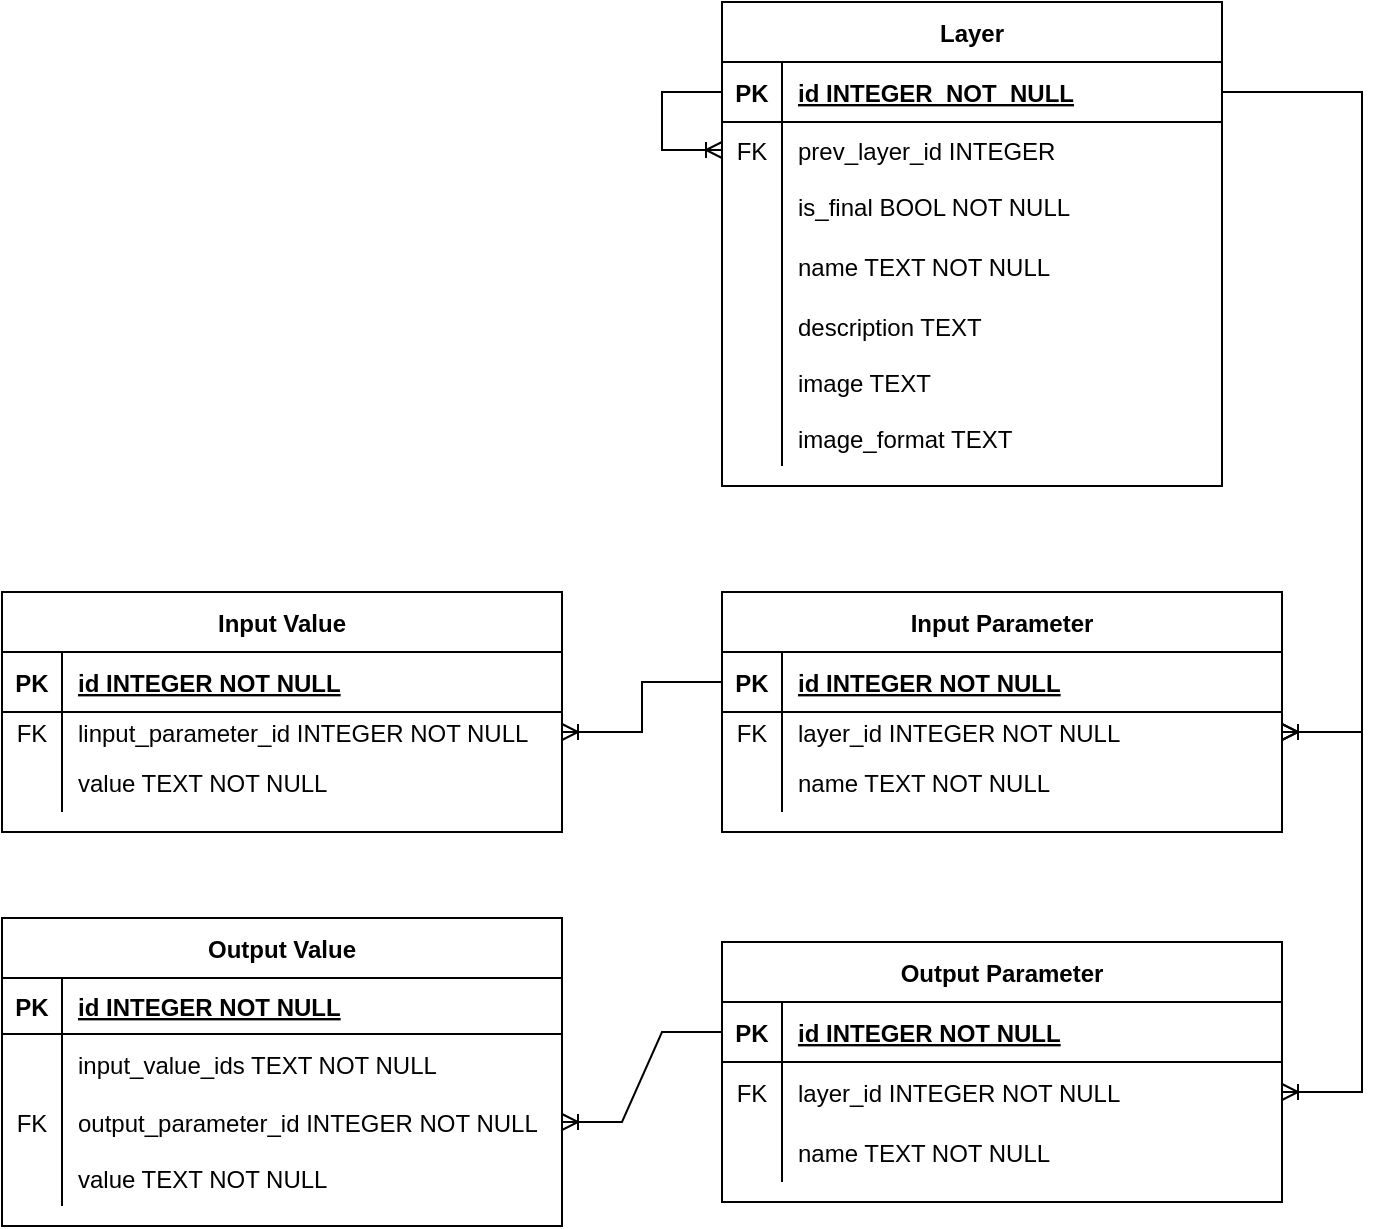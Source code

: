 <mxfile version="24.4.0" type="device">
  <diagram id="R2lEEEUBdFMjLlhIrx00" name="Page-1">
    <mxGraphModel dx="1436" dy="702" grid="1" gridSize="10" guides="1" tooltips="1" connect="1" arrows="1" fold="1" page="0" pageScale="1" pageWidth="850" pageHeight="1100" math="0" shadow="0" extFonts="Permanent Marker^https://fonts.googleapis.com/css?family=Permanent+Marker">
      <root>
        <mxCell id="0" />
        <mxCell id="1" parent="0" />
        <mxCell id="C-vyLk0tnHw3VtMMgP7b-2" value="Layer" style="shape=table;startSize=30;container=1;collapsible=1;childLayout=tableLayout;fixedRows=1;rowLines=0;fontStyle=1;align=center;resizeLast=1;" parent="1" vertex="1">
          <mxGeometry x="350" y="90" width="250" height="242" as="geometry" />
        </mxCell>
        <mxCell id="C-vyLk0tnHw3VtMMgP7b-3" value="" style="shape=partialRectangle;collapsible=0;dropTarget=0;pointerEvents=0;fillColor=none;points=[[0,0.5],[1,0.5]];portConstraint=eastwest;top=0;left=0;right=0;bottom=0;" parent="C-vyLk0tnHw3VtMMgP7b-2" vertex="1">
          <mxGeometry y="30" width="250" height="30" as="geometry" />
        </mxCell>
        <mxCell id="C-vyLk0tnHw3VtMMgP7b-4" value="PK" style="shape=partialRectangle;overflow=hidden;connectable=0;fillColor=none;top=0;left=0;bottom=1;right=0;fontStyle=1;" parent="C-vyLk0tnHw3VtMMgP7b-3" vertex="1">
          <mxGeometry width="30" height="30" as="geometry">
            <mxRectangle width="30" height="30" as="alternateBounds" />
          </mxGeometry>
        </mxCell>
        <mxCell id="C-vyLk0tnHw3VtMMgP7b-5" value="id INTEGER_NOT_NULL" style="shape=partialRectangle;overflow=hidden;connectable=0;fillColor=none;top=0;left=0;bottom=1;right=0;align=left;spacingLeft=6;fontStyle=5;" parent="C-vyLk0tnHw3VtMMgP7b-3" vertex="1">
          <mxGeometry x="30" width="220" height="30" as="geometry">
            <mxRectangle width="220" height="30" as="alternateBounds" />
          </mxGeometry>
        </mxCell>
        <mxCell id="FL3uYvJJfWLQ0G8xCxaV-7" style="shape=partialRectangle;collapsible=0;dropTarget=0;pointerEvents=0;fillColor=none;points=[[0,0.5],[1,0.5]];portConstraint=eastwest;top=0;left=0;right=0;bottom=0;" parent="C-vyLk0tnHw3VtMMgP7b-2" vertex="1">
          <mxGeometry y="60" width="250" height="28" as="geometry" />
        </mxCell>
        <mxCell id="FL3uYvJJfWLQ0G8xCxaV-8" value="FK" style="shape=partialRectangle;overflow=hidden;connectable=0;fillColor=none;top=0;left=0;bottom=0;right=0;" parent="FL3uYvJJfWLQ0G8xCxaV-7" vertex="1">
          <mxGeometry width="30" height="28" as="geometry">
            <mxRectangle width="30" height="28" as="alternateBounds" />
          </mxGeometry>
        </mxCell>
        <mxCell id="FL3uYvJJfWLQ0G8xCxaV-9" value="prev_layer_id INTEGER" style="shape=partialRectangle;overflow=hidden;connectable=0;fillColor=none;top=0;left=0;bottom=0;right=0;align=left;spacingLeft=6;" parent="FL3uYvJJfWLQ0G8xCxaV-7" vertex="1">
          <mxGeometry x="30" width="220" height="28" as="geometry">
            <mxRectangle width="220" height="28" as="alternateBounds" />
          </mxGeometry>
        </mxCell>
        <mxCell id="fy8CzSebSyenJC3t3tuV-1" style="shape=partialRectangle;collapsible=0;dropTarget=0;pointerEvents=0;fillColor=none;points=[[0,0.5],[1,0.5]];portConstraint=eastwest;top=0;left=0;right=0;bottom=0;" parent="C-vyLk0tnHw3VtMMgP7b-2" vertex="1">
          <mxGeometry y="88" width="250" height="28" as="geometry" />
        </mxCell>
        <mxCell id="fy8CzSebSyenJC3t3tuV-2" style="shape=partialRectangle;overflow=hidden;connectable=0;fillColor=none;top=0;left=0;bottom=0;right=0;" parent="fy8CzSebSyenJC3t3tuV-1" vertex="1">
          <mxGeometry width="30" height="28" as="geometry">
            <mxRectangle width="30" height="28" as="alternateBounds" />
          </mxGeometry>
        </mxCell>
        <mxCell id="fy8CzSebSyenJC3t3tuV-3" value="is_final BOOL NOT NULL" style="shape=partialRectangle;overflow=hidden;connectable=0;fillColor=none;top=0;left=0;bottom=0;right=0;align=left;spacingLeft=6;" parent="fy8CzSebSyenJC3t3tuV-1" vertex="1">
          <mxGeometry x="30" width="220" height="28" as="geometry">
            <mxRectangle width="220" height="28" as="alternateBounds" />
          </mxGeometry>
        </mxCell>
        <mxCell id="x0uTYveQFu0ZVr7eaDas-1" style="shape=partialRectangle;collapsible=0;dropTarget=0;pointerEvents=0;fillColor=none;points=[[0,0.5],[1,0.5]];portConstraint=eastwest;top=0;left=0;right=0;bottom=0;" parent="C-vyLk0tnHw3VtMMgP7b-2" vertex="1">
          <mxGeometry y="116" width="250" height="32" as="geometry" />
        </mxCell>
        <mxCell id="x0uTYveQFu0ZVr7eaDas-2" style="shape=partialRectangle;overflow=hidden;connectable=0;fillColor=none;top=0;left=0;bottom=0;right=0;" parent="x0uTYveQFu0ZVr7eaDas-1" vertex="1">
          <mxGeometry width="30" height="32" as="geometry">
            <mxRectangle width="30" height="32" as="alternateBounds" />
          </mxGeometry>
        </mxCell>
        <mxCell id="x0uTYveQFu0ZVr7eaDas-3" value="name TEXT NOT NULL" style="shape=partialRectangle;overflow=hidden;connectable=0;fillColor=none;top=0;left=0;bottom=0;right=0;align=left;spacingLeft=6;" parent="x0uTYveQFu0ZVr7eaDas-1" vertex="1">
          <mxGeometry x="30" width="220" height="32" as="geometry">
            <mxRectangle width="220" height="32" as="alternateBounds" />
          </mxGeometry>
        </mxCell>
        <mxCell id="h7h3G8Fw1GW6aoslJNmh-8" style="shape=partialRectangle;collapsible=0;dropTarget=0;pointerEvents=0;fillColor=none;points=[[0,0.5],[1,0.5]];portConstraint=eastwest;top=0;left=0;right=0;bottom=0;" parent="C-vyLk0tnHw3VtMMgP7b-2" vertex="1">
          <mxGeometry y="148" width="250" height="28" as="geometry" />
        </mxCell>
        <mxCell id="h7h3G8Fw1GW6aoslJNmh-9" style="shape=partialRectangle;overflow=hidden;connectable=0;fillColor=none;top=0;left=0;bottom=0;right=0;" parent="h7h3G8Fw1GW6aoslJNmh-8" vertex="1">
          <mxGeometry width="30" height="28" as="geometry">
            <mxRectangle width="30" height="28" as="alternateBounds" />
          </mxGeometry>
        </mxCell>
        <mxCell id="h7h3G8Fw1GW6aoslJNmh-10" value="description TEXT" style="shape=partialRectangle;overflow=hidden;connectable=0;fillColor=none;top=0;left=0;bottom=0;right=0;align=left;spacingLeft=6;" parent="h7h3G8Fw1GW6aoslJNmh-8" vertex="1">
          <mxGeometry x="30" width="220" height="28" as="geometry">
            <mxRectangle width="220" height="28" as="alternateBounds" />
          </mxGeometry>
        </mxCell>
        <mxCell id="4Grz2lGqAAOyi-QAhh5j-21" style="shape=partialRectangle;collapsible=0;dropTarget=0;pointerEvents=0;fillColor=none;points=[[0,0.5],[1,0.5]];portConstraint=eastwest;top=0;left=0;right=0;bottom=0;" parent="C-vyLk0tnHw3VtMMgP7b-2" vertex="1">
          <mxGeometry y="176" width="250" height="28" as="geometry" />
        </mxCell>
        <mxCell id="4Grz2lGqAAOyi-QAhh5j-22" style="shape=partialRectangle;overflow=hidden;connectable=0;fillColor=none;top=0;left=0;bottom=0;right=0;" parent="4Grz2lGqAAOyi-QAhh5j-21" vertex="1">
          <mxGeometry width="30" height="28" as="geometry">
            <mxRectangle width="30" height="28" as="alternateBounds" />
          </mxGeometry>
        </mxCell>
        <mxCell id="4Grz2lGqAAOyi-QAhh5j-23" value="image TEXT" style="shape=partialRectangle;overflow=hidden;connectable=0;fillColor=none;top=0;left=0;bottom=0;right=0;align=left;spacingLeft=6;" parent="4Grz2lGqAAOyi-QAhh5j-21" vertex="1">
          <mxGeometry x="30" width="220" height="28" as="geometry">
            <mxRectangle width="220" height="28" as="alternateBounds" />
          </mxGeometry>
        </mxCell>
        <mxCell id="x0uTYveQFu0ZVr7eaDas-7" style="shape=partialRectangle;collapsible=0;dropTarget=0;pointerEvents=0;fillColor=none;points=[[0,0.5],[1,0.5]];portConstraint=eastwest;top=0;left=0;right=0;bottom=0;" parent="C-vyLk0tnHw3VtMMgP7b-2" vertex="1">
          <mxGeometry y="204" width="250" height="28" as="geometry" />
        </mxCell>
        <mxCell id="x0uTYveQFu0ZVr7eaDas-8" style="shape=partialRectangle;overflow=hidden;connectable=0;fillColor=none;top=0;left=0;bottom=0;right=0;" parent="x0uTYveQFu0ZVr7eaDas-7" vertex="1">
          <mxGeometry width="30" height="28" as="geometry">
            <mxRectangle width="30" height="28" as="alternateBounds" />
          </mxGeometry>
        </mxCell>
        <mxCell id="x0uTYveQFu0ZVr7eaDas-9" value="image_format TEXT" style="shape=partialRectangle;overflow=hidden;connectable=0;fillColor=none;top=0;left=0;bottom=0;right=0;align=left;spacingLeft=6;" parent="x0uTYveQFu0ZVr7eaDas-7" vertex="1">
          <mxGeometry x="30" width="220" height="28" as="geometry">
            <mxRectangle width="220" height="28" as="alternateBounds" />
          </mxGeometry>
        </mxCell>
        <mxCell id="h7h3G8Fw1GW6aoslJNmh-4" value="" style="edgeStyle=orthogonalEdgeStyle;fontSize=12;html=1;endArrow=ERoneToMany;rounded=0;exitX=0;exitY=0.5;exitDx=0;exitDy=0;entryX=0;entryY=0.5;entryDx=0;entryDy=0;" parent="C-vyLk0tnHw3VtMMgP7b-2" source="C-vyLk0tnHw3VtMMgP7b-3" target="FL3uYvJJfWLQ0G8xCxaV-7" edge="1">
          <mxGeometry width="100" height="100" relative="1" as="geometry">
            <mxPoint x="-130" y="182" as="sourcePoint" />
            <mxPoint x="-40" y="82" as="targetPoint" />
            <Array as="points">
              <mxPoint x="-30" y="45" />
              <mxPoint x="-30" y="74" />
            </Array>
          </mxGeometry>
        </mxCell>
        <mxCell id="C-vyLk0tnHw3VtMMgP7b-13" value="Input Parameter" style="shape=table;startSize=30;container=1;collapsible=1;childLayout=tableLayout;fixedRows=1;rowLines=0;fontStyle=1;align=center;resizeLast=1;" parent="1" vertex="1">
          <mxGeometry x="350" y="385" width="280" height="120" as="geometry" />
        </mxCell>
        <mxCell id="C-vyLk0tnHw3VtMMgP7b-14" value="" style="shape=partialRectangle;collapsible=0;dropTarget=0;pointerEvents=0;fillColor=none;points=[[0,0.5],[1,0.5]];portConstraint=eastwest;top=0;left=0;right=0;bottom=1;" parent="C-vyLk0tnHw3VtMMgP7b-13" vertex="1">
          <mxGeometry y="30" width="280" height="30" as="geometry" />
        </mxCell>
        <mxCell id="C-vyLk0tnHw3VtMMgP7b-15" value="PK" style="shape=partialRectangle;overflow=hidden;connectable=0;fillColor=none;top=0;left=0;bottom=0;right=0;fontStyle=1;" parent="C-vyLk0tnHw3VtMMgP7b-14" vertex="1">
          <mxGeometry width="30" height="30" as="geometry">
            <mxRectangle width="30" height="30" as="alternateBounds" />
          </mxGeometry>
        </mxCell>
        <mxCell id="C-vyLk0tnHw3VtMMgP7b-16" value="id INTEGER NOT NULL " style="shape=partialRectangle;overflow=hidden;connectable=0;fillColor=none;top=0;left=0;bottom=0;right=0;align=left;spacingLeft=6;fontStyle=5;" parent="C-vyLk0tnHw3VtMMgP7b-14" vertex="1">
          <mxGeometry x="30" width="250" height="30" as="geometry">
            <mxRectangle width="250" height="30" as="alternateBounds" />
          </mxGeometry>
        </mxCell>
        <mxCell id="C-vyLk0tnHw3VtMMgP7b-17" value="" style="shape=partialRectangle;collapsible=0;dropTarget=0;pointerEvents=0;fillColor=none;points=[[0,0.5],[1,0.5]];portConstraint=eastwest;top=0;left=0;right=0;bottom=0;" parent="C-vyLk0tnHw3VtMMgP7b-13" vertex="1">
          <mxGeometry y="60" width="280" height="20" as="geometry" />
        </mxCell>
        <mxCell id="C-vyLk0tnHw3VtMMgP7b-18" value="FK" style="shape=partialRectangle;overflow=hidden;connectable=0;fillColor=none;top=0;left=0;bottom=0;right=0;" parent="C-vyLk0tnHw3VtMMgP7b-17" vertex="1">
          <mxGeometry width="30" height="20" as="geometry">
            <mxRectangle width="30" height="20" as="alternateBounds" />
          </mxGeometry>
        </mxCell>
        <mxCell id="C-vyLk0tnHw3VtMMgP7b-19" value="layer_id INTEGER NOT NULL" style="shape=partialRectangle;overflow=hidden;connectable=0;fillColor=none;top=0;left=0;bottom=0;right=0;align=left;spacingLeft=6;" parent="C-vyLk0tnHw3VtMMgP7b-17" vertex="1">
          <mxGeometry x="30" width="250" height="20" as="geometry">
            <mxRectangle width="250" height="20" as="alternateBounds" />
          </mxGeometry>
        </mxCell>
        <mxCell id="FL3uYvJJfWLQ0G8xCxaV-11" style="shape=partialRectangle;collapsible=0;dropTarget=0;pointerEvents=0;fillColor=none;points=[[0,0.5],[1,0.5]];portConstraint=eastwest;top=0;left=0;right=0;bottom=0;" parent="C-vyLk0tnHw3VtMMgP7b-13" vertex="1">
          <mxGeometry y="80" width="280" height="30" as="geometry" />
        </mxCell>
        <mxCell id="FL3uYvJJfWLQ0G8xCxaV-12" style="shape=partialRectangle;overflow=hidden;connectable=0;fillColor=none;top=0;left=0;bottom=0;right=0;" parent="FL3uYvJJfWLQ0G8xCxaV-11" vertex="1">
          <mxGeometry width="30" height="30" as="geometry">
            <mxRectangle width="30" height="30" as="alternateBounds" />
          </mxGeometry>
        </mxCell>
        <mxCell id="FL3uYvJJfWLQ0G8xCxaV-13" value="name TEXT NOT NULL" style="shape=partialRectangle;overflow=hidden;connectable=0;fillColor=none;top=0;left=0;bottom=0;right=0;align=left;spacingLeft=6;" parent="FL3uYvJJfWLQ0G8xCxaV-11" vertex="1">
          <mxGeometry x="30" width="250" height="30" as="geometry">
            <mxRectangle width="250" height="30" as="alternateBounds" />
          </mxGeometry>
        </mxCell>
        <mxCell id="4Grz2lGqAAOyi-QAhh5j-24" value="Output Parameter" style="shape=table;startSize=30;container=1;collapsible=1;childLayout=tableLayout;fixedRows=1;rowLines=0;fontStyle=1;align=center;resizeLast=1;" parent="1" vertex="1">
          <mxGeometry x="350" y="560" width="280" height="130" as="geometry" />
        </mxCell>
        <mxCell id="4Grz2lGqAAOyi-QAhh5j-25" value="" style="shape=partialRectangle;collapsible=0;dropTarget=0;pointerEvents=0;fillColor=none;points=[[0,0.5],[1,0.5]];portConstraint=eastwest;top=0;left=0;right=0;bottom=1;" parent="4Grz2lGqAAOyi-QAhh5j-24" vertex="1">
          <mxGeometry y="30" width="280" height="30" as="geometry" />
        </mxCell>
        <mxCell id="4Grz2lGqAAOyi-QAhh5j-26" value="PK" style="shape=partialRectangle;overflow=hidden;connectable=0;fillColor=none;top=0;left=0;bottom=0;right=0;fontStyle=1;" parent="4Grz2lGqAAOyi-QAhh5j-25" vertex="1">
          <mxGeometry width="30" height="30" as="geometry">
            <mxRectangle width="30" height="30" as="alternateBounds" />
          </mxGeometry>
        </mxCell>
        <mxCell id="4Grz2lGqAAOyi-QAhh5j-27" value="id INTEGER NOT NULL" style="shape=partialRectangle;overflow=hidden;connectable=0;fillColor=none;top=0;left=0;bottom=0;right=0;align=left;spacingLeft=6;fontStyle=5;" parent="4Grz2lGqAAOyi-QAhh5j-25" vertex="1">
          <mxGeometry x="30" width="250" height="30" as="geometry">
            <mxRectangle width="250" height="30" as="alternateBounds" />
          </mxGeometry>
        </mxCell>
        <mxCell id="4Grz2lGqAAOyi-QAhh5j-28" value="" style="shape=partialRectangle;collapsible=0;dropTarget=0;pointerEvents=0;fillColor=none;points=[[0,0.5],[1,0.5]];portConstraint=eastwest;top=0;left=0;right=0;bottom=0;" parent="4Grz2lGqAAOyi-QAhh5j-24" vertex="1">
          <mxGeometry y="60" width="280" height="30" as="geometry" />
        </mxCell>
        <mxCell id="4Grz2lGqAAOyi-QAhh5j-29" value="FK" style="shape=partialRectangle;overflow=hidden;connectable=0;fillColor=none;top=0;left=0;bottom=0;right=0;" parent="4Grz2lGqAAOyi-QAhh5j-28" vertex="1">
          <mxGeometry width="30" height="30" as="geometry">
            <mxRectangle width="30" height="30" as="alternateBounds" />
          </mxGeometry>
        </mxCell>
        <mxCell id="4Grz2lGqAAOyi-QAhh5j-30" value="layer_id INTEGER NOT NULL" style="shape=partialRectangle;overflow=hidden;connectable=0;fillColor=none;top=0;left=0;bottom=0;right=0;align=left;spacingLeft=6;" parent="4Grz2lGqAAOyi-QAhh5j-28" vertex="1">
          <mxGeometry x="30" width="250" height="30" as="geometry">
            <mxRectangle width="250" height="30" as="alternateBounds" />
          </mxGeometry>
        </mxCell>
        <mxCell id="FL3uYvJJfWLQ0G8xCxaV-15" style="shape=partialRectangle;collapsible=0;dropTarget=0;pointerEvents=0;fillColor=none;points=[[0,0.5],[1,0.5]];portConstraint=eastwest;top=0;left=0;right=0;bottom=0;" parent="4Grz2lGqAAOyi-QAhh5j-24" vertex="1">
          <mxGeometry y="90" width="280" height="30" as="geometry" />
        </mxCell>
        <mxCell id="FL3uYvJJfWLQ0G8xCxaV-16" style="shape=partialRectangle;overflow=hidden;connectable=0;fillColor=none;top=0;left=0;bottom=0;right=0;" parent="FL3uYvJJfWLQ0G8xCxaV-15" vertex="1">
          <mxGeometry width="30" height="30" as="geometry">
            <mxRectangle width="30" height="30" as="alternateBounds" />
          </mxGeometry>
        </mxCell>
        <mxCell id="FL3uYvJJfWLQ0G8xCxaV-17" value="name TEXT NOT NULL" style="shape=partialRectangle;overflow=hidden;connectable=0;fillColor=none;top=0;left=0;bottom=0;right=0;align=left;spacingLeft=6;" parent="FL3uYvJJfWLQ0G8xCxaV-15" vertex="1">
          <mxGeometry x="30" width="250" height="30" as="geometry">
            <mxRectangle width="250" height="30" as="alternateBounds" />
          </mxGeometry>
        </mxCell>
        <mxCell id="4Grz2lGqAAOyi-QAhh5j-40" value="Output Value" style="shape=table;startSize=30;container=1;collapsible=1;childLayout=tableLayout;fixedRows=1;rowLines=0;fontStyle=1;align=center;resizeLast=1;" parent="1" vertex="1">
          <mxGeometry x="-10" y="548" width="280" height="154" as="geometry" />
        </mxCell>
        <mxCell id="4Grz2lGqAAOyi-QAhh5j-63" style="shape=partialRectangle;collapsible=0;dropTarget=0;pointerEvents=0;fillColor=none;points=[[0,0.5],[1,0.5]];portConstraint=eastwest;top=0;left=0;right=0;bottom=0;" parent="4Grz2lGqAAOyi-QAhh5j-40" vertex="1">
          <mxGeometry y="30" width="280" height="28" as="geometry" />
        </mxCell>
        <mxCell id="4Grz2lGqAAOyi-QAhh5j-64" value="PK" style="shape=partialRectangle;overflow=hidden;connectable=0;fillColor=none;top=0;left=0;bottom=1;right=0;fontStyle=1" parent="4Grz2lGqAAOyi-QAhh5j-63" vertex="1">
          <mxGeometry width="30" height="28" as="geometry">
            <mxRectangle width="30" height="28" as="alternateBounds" />
          </mxGeometry>
        </mxCell>
        <mxCell id="4Grz2lGqAAOyi-QAhh5j-65" value="id INTEGER NOT NULL" style="shape=partialRectangle;overflow=hidden;connectable=0;fillColor=none;top=0;left=0;bottom=1;right=0;align=left;spacingLeft=6;fontStyle=5" parent="4Grz2lGqAAOyi-QAhh5j-63" vertex="1">
          <mxGeometry x="30" width="250" height="28" as="geometry">
            <mxRectangle width="250" height="28" as="alternateBounds" />
          </mxGeometry>
        </mxCell>
        <mxCell id="4Grz2lGqAAOyi-QAhh5j-44" value="" style="shape=partialRectangle;collapsible=0;dropTarget=0;pointerEvents=0;fillColor=none;points=[[0,0.5],[1,0.5]];portConstraint=eastwest;top=0;left=0;right=0;bottom=0;" parent="4Grz2lGqAAOyi-QAhh5j-40" vertex="1">
          <mxGeometry y="58" width="280" height="30" as="geometry" />
        </mxCell>
        <mxCell id="4Grz2lGqAAOyi-QAhh5j-45" value="" style="shape=partialRectangle;overflow=hidden;connectable=0;fillColor=none;top=0;left=0;bottom=0;right=0;fontStyle=0" parent="4Grz2lGqAAOyi-QAhh5j-44" vertex="1">
          <mxGeometry width="30" height="30" as="geometry">
            <mxRectangle width="30" height="30" as="alternateBounds" />
          </mxGeometry>
        </mxCell>
        <mxCell id="4Grz2lGqAAOyi-QAhh5j-46" value="input_value_ids TEXT NOT NULL" style="shape=partialRectangle;overflow=hidden;connectable=0;fillColor=none;top=0;left=0;bottom=0;right=0;align=left;spacingLeft=6;fontStyle=0" parent="4Grz2lGqAAOyi-QAhh5j-44" vertex="1">
          <mxGeometry x="30" width="250" height="30" as="geometry">
            <mxRectangle width="250" height="30" as="alternateBounds" />
          </mxGeometry>
        </mxCell>
        <mxCell id="4Grz2lGqAAOyi-QAhh5j-47" value="" style="shape=partialRectangle;collapsible=0;dropTarget=0;pointerEvents=0;fillColor=none;points=[[0,0.5],[1,0.5]];portConstraint=eastwest;top=0;left=0;right=0;bottom=0;" parent="4Grz2lGqAAOyi-QAhh5j-40" vertex="1">
          <mxGeometry y="88" width="280" height="28" as="geometry" />
        </mxCell>
        <mxCell id="4Grz2lGqAAOyi-QAhh5j-48" value="FK" style="shape=partialRectangle;overflow=hidden;connectable=0;fillColor=none;top=0;left=0;bottom=0;right=0;fontStyle=0" parent="4Grz2lGqAAOyi-QAhh5j-47" vertex="1">
          <mxGeometry width="30" height="28" as="geometry">
            <mxRectangle width="30" height="28" as="alternateBounds" />
          </mxGeometry>
        </mxCell>
        <mxCell id="4Grz2lGqAAOyi-QAhh5j-49" value="output_parameter_id INTEGER NOT NULL" style="shape=partialRectangle;overflow=hidden;connectable=0;fillColor=none;top=0;left=0;bottom=0;right=0;align=left;spacingLeft=6;fontStyle=0" parent="4Grz2lGqAAOyi-QAhh5j-47" vertex="1">
          <mxGeometry x="30" width="250" height="28" as="geometry">
            <mxRectangle width="250" height="28" as="alternateBounds" />
          </mxGeometry>
        </mxCell>
        <mxCell id="4Grz2lGqAAOyi-QAhh5j-50" style="shape=partialRectangle;collapsible=0;dropTarget=0;pointerEvents=0;fillColor=none;points=[[0,0.5],[1,0.5]];portConstraint=eastwest;top=0;left=0;right=0;bottom=0;" parent="4Grz2lGqAAOyi-QAhh5j-40" vertex="1">
          <mxGeometry y="116" width="280" height="28" as="geometry" />
        </mxCell>
        <mxCell id="4Grz2lGqAAOyi-QAhh5j-51" style="shape=partialRectangle;overflow=hidden;connectable=0;fillColor=none;top=0;left=0;bottom=0;right=0;" parent="4Grz2lGqAAOyi-QAhh5j-50" vertex="1">
          <mxGeometry width="30" height="28" as="geometry">
            <mxRectangle width="30" height="28" as="alternateBounds" />
          </mxGeometry>
        </mxCell>
        <mxCell id="4Grz2lGqAAOyi-QAhh5j-52" value="value TEXT NOT NULL" style="shape=partialRectangle;overflow=hidden;connectable=0;fillColor=none;top=0;left=0;bottom=0;right=0;align=left;spacingLeft=6;" parent="4Grz2lGqAAOyi-QAhh5j-50" vertex="1">
          <mxGeometry x="30" width="250" height="28" as="geometry">
            <mxRectangle width="250" height="28" as="alternateBounds" />
          </mxGeometry>
        </mxCell>
        <mxCell id="FL3uYvJJfWLQ0G8xCxaV-3" value="" style="edgeStyle=entityRelationEdgeStyle;fontSize=12;html=1;endArrow=none;rounded=0;startArrow=ERoneToMany;startFill=0;endFill=0;exitX=1;exitY=0.5;exitDx=0;exitDy=0;entryX=0;entryY=0.5;entryDx=0;entryDy=0;" parent="1" source="4Grz2lGqAAOyi-QAhh5j-47" target="4Grz2lGqAAOyi-QAhh5j-25" edge="1">
          <mxGeometry width="100" height="100" relative="1" as="geometry">
            <mxPoint x="350" y="579" as="sourcePoint" />
            <mxPoint x="455" y="521" as="targetPoint" />
            <Array as="points">
              <mxPoint x="430" y="616" />
            </Array>
          </mxGeometry>
        </mxCell>
        <mxCell id="FL3uYvJJfWLQ0G8xCxaV-4" value="" style="edgeStyle=elbowEdgeStyle;fontSize=12;html=1;endArrow=ERoneToMany;rounded=0;startArrow=none;startFill=0;endFill=0;strokeColor=default;exitX=1;exitY=0.5;exitDx=0;exitDy=0;entryX=1;entryY=0.5;entryDx=0;entryDy=0;" parent="1" source="C-vyLk0tnHw3VtMMgP7b-3" target="C-vyLk0tnHw3VtMMgP7b-17" edge="1">
          <mxGeometry width="100" height="100" relative="1" as="geometry">
            <mxPoint x="670" y="180" as="sourcePoint" />
            <mxPoint x="740" y="460" as="targetPoint" />
            <Array as="points">
              <mxPoint x="670" y="330" />
            </Array>
          </mxGeometry>
        </mxCell>
        <mxCell id="FL3uYvJJfWLQ0G8xCxaV-6" value="" style="edgeStyle=elbowEdgeStyle;fontSize=12;html=1;endArrow=ERoneToMany;rounded=0;startArrow=none;startFill=0;endFill=0;strokeColor=default;exitX=1;exitY=0.5;exitDx=0;exitDy=0;entryX=1;entryY=0.5;entryDx=0;entryDy=0;" parent="1" source="C-vyLk0tnHw3VtMMgP7b-3" target="4Grz2lGqAAOyi-QAhh5j-28" edge="1">
          <mxGeometry width="100" height="100" relative="1" as="geometry">
            <mxPoint x="580" y="350" as="sourcePoint" />
            <mxPoint x="715" y="620" as="targetPoint" />
            <Array as="points">
              <mxPoint x="670" y="420" />
            </Array>
          </mxGeometry>
        </mxCell>
        <mxCell id="FL3uYvJJfWLQ0G8xCxaV-18" value="" style="edgeStyle=elbowEdgeStyle;fontSize=12;html=1;endArrow=ERoneToMany;rounded=0;startArrow=none;startFill=0;endFill=0;strokeColor=default;exitX=1;exitY=0.5;exitDx=0;exitDy=0;entryX=1;entryY=0.5;entryDx=0;entryDy=0;" parent="1" source="C-vyLk0tnHw3VtMMgP7b-3" target="C-vyLk0tnHw3VtMMgP7b-17" edge="1">
          <mxGeometry width="100" height="100" relative="1" as="geometry">
            <mxPoint x="570" y="195" as="sourcePoint" />
            <mxPoint x="630" y="445" as="targetPoint" />
            <Array as="points">
              <mxPoint x="670" y="330" />
            </Array>
          </mxGeometry>
        </mxCell>
        <mxCell id="epXFOLXXrdbU4lXPmFjB-1" value="Input Value" style="shape=table;startSize=30;container=1;collapsible=1;childLayout=tableLayout;fixedRows=1;rowLines=0;fontStyle=1;align=center;resizeLast=1;" parent="1" vertex="1">
          <mxGeometry x="-10" y="385" width="280" height="120" as="geometry" />
        </mxCell>
        <mxCell id="epXFOLXXrdbU4lXPmFjB-2" value="" style="shape=partialRectangle;collapsible=0;dropTarget=0;pointerEvents=0;fillColor=none;points=[[0,0.5],[1,0.5]];portConstraint=eastwest;top=0;left=0;right=0;bottom=1;" parent="epXFOLXXrdbU4lXPmFjB-1" vertex="1">
          <mxGeometry y="30" width="280" height="30" as="geometry" />
        </mxCell>
        <mxCell id="epXFOLXXrdbU4lXPmFjB-3" value="PK" style="shape=partialRectangle;overflow=hidden;connectable=0;fillColor=none;top=0;left=0;bottom=0;right=0;fontStyle=1;" parent="epXFOLXXrdbU4lXPmFjB-2" vertex="1">
          <mxGeometry width="30" height="30" as="geometry">
            <mxRectangle width="30" height="30" as="alternateBounds" />
          </mxGeometry>
        </mxCell>
        <mxCell id="epXFOLXXrdbU4lXPmFjB-4" value="id INTEGER NOT NULL " style="shape=partialRectangle;overflow=hidden;connectable=0;fillColor=none;top=0;left=0;bottom=0;right=0;align=left;spacingLeft=6;fontStyle=5;" parent="epXFOLXXrdbU4lXPmFjB-2" vertex="1">
          <mxGeometry x="30" width="250" height="30" as="geometry">
            <mxRectangle width="250" height="30" as="alternateBounds" />
          </mxGeometry>
        </mxCell>
        <mxCell id="epXFOLXXrdbU4lXPmFjB-5" value="" style="shape=partialRectangle;collapsible=0;dropTarget=0;pointerEvents=0;fillColor=none;points=[[0,0.5],[1,0.5]];portConstraint=eastwest;top=0;left=0;right=0;bottom=0;" parent="epXFOLXXrdbU4lXPmFjB-1" vertex="1">
          <mxGeometry y="60" width="280" height="20" as="geometry" />
        </mxCell>
        <mxCell id="epXFOLXXrdbU4lXPmFjB-6" value="FK" style="shape=partialRectangle;overflow=hidden;connectable=0;fillColor=none;top=0;left=0;bottom=0;right=0;" parent="epXFOLXXrdbU4lXPmFjB-5" vertex="1">
          <mxGeometry width="30" height="20" as="geometry">
            <mxRectangle width="30" height="20" as="alternateBounds" />
          </mxGeometry>
        </mxCell>
        <mxCell id="epXFOLXXrdbU4lXPmFjB-7" value="linput_parameter_id INTEGER NOT NULL" style="shape=partialRectangle;overflow=hidden;connectable=0;fillColor=none;top=0;left=0;bottom=0;right=0;align=left;spacingLeft=6;" parent="epXFOLXXrdbU4lXPmFjB-5" vertex="1">
          <mxGeometry x="30" width="250" height="20" as="geometry">
            <mxRectangle width="250" height="20" as="alternateBounds" />
          </mxGeometry>
        </mxCell>
        <mxCell id="epXFOLXXrdbU4lXPmFjB-11" style="shape=partialRectangle;collapsible=0;dropTarget=0;pointerEvents=0;fillColor=none;points=[[0,0.5],[1,0.5]];portConstraint=eastwest;top=0;left=0;right=0;bottom=0;" parent="epXFOLXXrdbU4lXPmFjB-1" vertex="1">
          <mxGeometry y="80" width="280" height="30" as="geometry" />
        </mxCell>
        <mxCell id="epXFOLXXrdbU4lXPmFjB-12" style="shape=partialRectangle;overflow=hidden;connectable=0;fillColor=none;top=0;left=0;bottom=0;right=0;" parent="epXFOLXXrdbU4lXPmFjB-11" vertex="1">
          <mxGeometry width="30" height="30" as="geometry">
            <mxRectangle width="30" height="30" as="alternateBounds" />
          </mxGeometry>
        </mxCell>
        <mxCell id="epXFOLXXrdbU4lXPmFjB-13" value="value TEXT NOT NULL" style="shape=partialRectangle;overflow=hidden;connectable=0;fillColor=none;top=0;left=0;bottom=0;right=0;align=left;spacingLeft=6;" parent="epXFOLXXrdbU4lXPmFjB-11" vertex="1">
          <mxGeometry x="30" width="250" height="30" as="geometry">
            <mxRectangle width="250" height="30" as="alternateBounds" />
          </mxGeometry>
        </mxCell>
        <mxCell id="epXFOLXXrdbU4lXPmFjB-14" value="" style="edgeStyle=orthogonalEdgeStyle;fontSize=12;html=1;endArrow=none;rounded=0;startArrow=ERoneToMany;startFill=0;endFill=0;exitX=1;exitY=0.5;exitDx=0;exitDy=0;entryX=0;entryY=0.5;entryDx=0;entryDy=0;" parent="1" source="epXFOLXXrdbU4lXPmFjB-5" target="C-vyLk0tnHw3VtMMgP7b-14" edge="1">
          <mxGeometry width="100" height="100" relative="1" as="geometry">
            <mxPoint x="-140" y="613" as="sourcePoint" />
            <mxPoint x="-60" y="580" as="targetPoint" />
          </mxGeometry>
        </mxCell>
      </root>
    </mxGraphModel>
  </diagram>
</mxfile>
